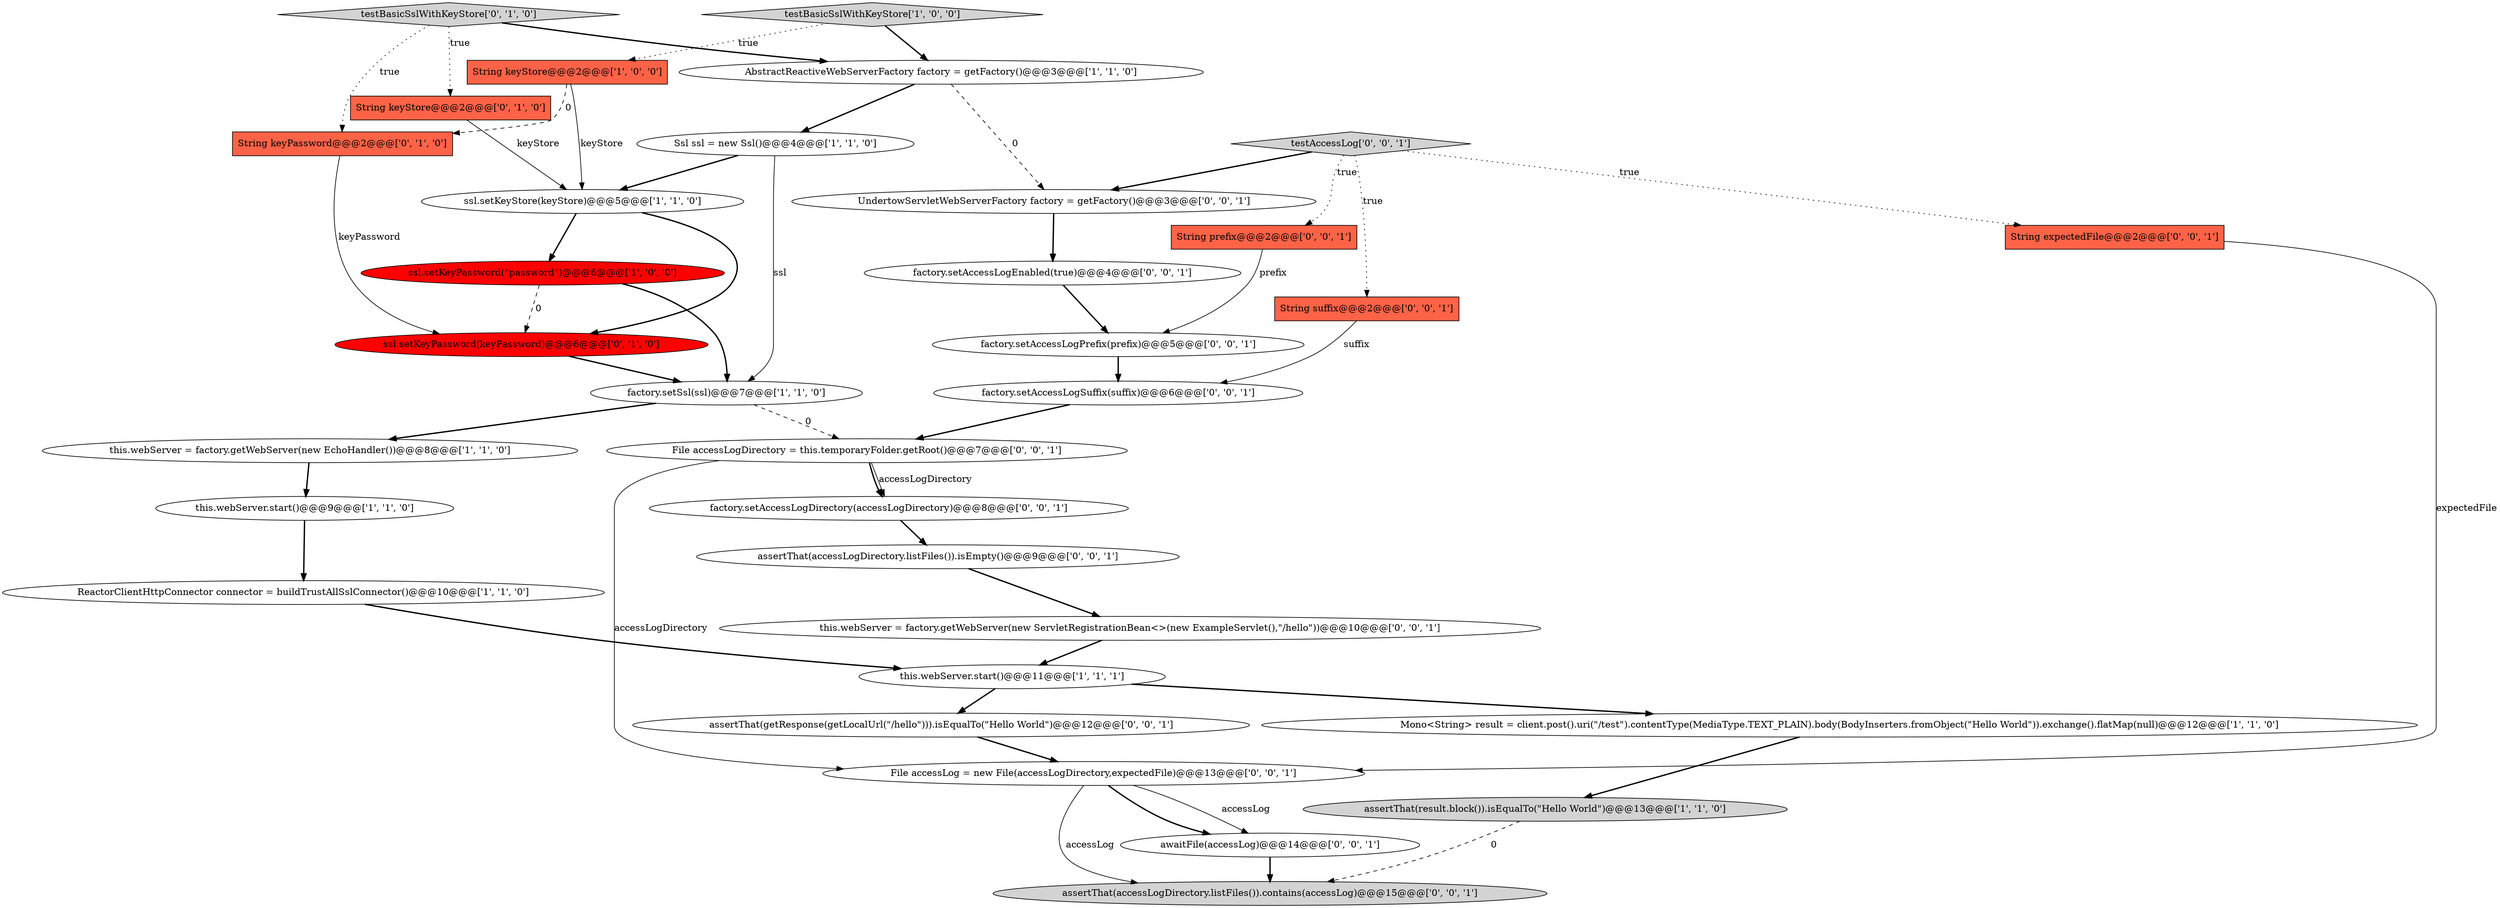 digraph {
16 [style = filled, label = "ssl.setKeyPassword(keyPassword)@@@6@@@['0', '1', '0']", fillcolor = red, shape = ellipse image = "AAA1AAABBB2BBB"];
21 [style = filled, label = "this.webServer = factory.getWebServer(new ServletRegistrationBean<>(new ExampleServlet(),\"/hello\"))@@@10@@@['0', '0', '1']", fillcolor = white, shape = ellipse image = "AAA0AAABBB3BBB"];
27 [style = filled, label = "factory.setAccessLogPrefix(prefix)@@@5@@@['0', '0', '1']", fillcolor = white, shape = ellipse image = "AAA0AAABBB3BBB"];
6 [style = filled, label = "this.webServer.start()@@@9@@@['1', '1', '0']", fillcolor = white, shape = ellipse image = "AAA0AAABBB1BBB"];
5 [style = filled, label = "Ssl ssl = new Ssl()@@@4@@@['1', '1', '0']", fillcolor = white, shape = ellipse image = "AAA0AAABBB1BBB"];
4 [style = filled, label = "testBasicSslWithKeyStore['1', '0', '0']", fillcolor = lightgray, shape = diamond image = "AAA0AAABBB1BBB"];
20 [style = filled, label = "factory.setAccessLogEnabled(true)@@@4@@@['0', '0', '1']", fillcolor = white, shape = ellipse image = "AAA0AAABBB3BBB"];
14 [style = filled, label = "String keyStore@@@2@@@['0', '1', '0']", fillcolor = tomato, shape = box image = "AAA0AAABBB2BBB"];
29 [style = filled, label = "String suffix@@@2@@@['0', '0', '1']", fillcolor = tomato, shape = box image = "AAA0AAABBB3BBB"];
11 [style = filled, label = "ssl.setKeyStore(keyStore)@@@5@@@['1', '1', '0']", fillcolor = white, shape = ellipse image = "AAA0AAABBB1BBB"];
2 [style = filled, label = "factory.setSsl(ssl)@@@7@@@['1', '1', '0']", fillcolor = white, shape = ellipse image = "AAA0AAABBB1BBB"];
32 [style = filled, label = "assertThat(getResponse(getLocalUrl(\"/hello\"))).isEqualTo(\"Hello World\")@@@12@@@['0', '0', '1']", fillcolor = white, shape = ellipse image = "AAA0AAABBB3BBB"];
28 [style = filled, label = "awaitFile(accessLog)@@@14@@@['0', '0', '1']", fillcolor = white, shape = ellipse image = "AAA0AAABBB3BBB"];
25 [style = filled, label = "File accessLogDirectory = this.temporaryFolder.getRoot()@@@7@@@['0', '0', '1']", fillcolor = white, shape = ellipse image = "AAA0AAABBB3BBB"];
24 [style = filled, label = "String prefix@@@2@@@['0', '0', '1']", fillcolor = tomato, shape = box image = "AAA0AAABBB3BBB"];
30 [style = filled, label = "assertThat(accessLogDirectory.listFiles()).isEmpty()@@@9@@@['0', '0', '1']", fillcolor = white, shape = ellipse image = "AAA0AAABBB3BBB"];
7 [style = filled, label = "this.webServer.start()@@@11@@@['1', '1', '1']", fillcolor = white, shape = ellipse image = "AAA0AAABBB1BBB"];
12 [style = filled, label = "this.webServer = factory.getWebServer(new EchoHandler())@@@8@@@['1', '1', '0']", fillcolor = white, shape = ellipse image = "AAA0AAABBB1BBB"];
9 [style = filled, label = "ReactorClientHttpConnector connector = buildTrustAllSslConnector()@@@10@@@['1', '1', '0']", fillcolor = white, shape = ellipse image = "AAA0AAABBB1BBB"];
23 [style = filled, label = "factory.setAccessLogSuffix(suffix)@@@6@@@['0', '0', '1']", fillcolor = white, shape = ellipse image = "AAA0AAABBB3BBB"];
1 [style = filled, label = "AbstractReactiveWebServerFactory factory = getFactory()@@@3@@@['1', '1', '0']", fillcolor = white, shape = ellipse image = "AAA0AAABBB1BBB"];
8 [style = filled, label = "ssl.setKeyPassword(\"password\")@@@6@@@['1', '0', '0']", fillcolor = red, shape = ellipse image = "AAA1AAABBB1BBB"];
19 [style = filled, label = "assertThat(accessLogDirectory.listFiles()).contains(accessLog)@@@15@@@['0', '0', '1']", fillcolor = lightgray, shape = ellipse image = "AAA0AAABBB3BBB"];
3 [style = filled, label = "Mono<String> result = client.post().uri(\"/test\").contentType(MediaType.TEXT_PLAIN).body(BodyInserters.fromObject(\"Hello World\")).exchange().flatMap(null)@@@12@@@['1', '1', '0']", fillcolor = white, shape = ellipse image = "AAA0AAABBB1BBB"];
15 [style = filled, label = "String keyPassword@@@2@@@['0', '1', '0']", fillcolor = tomato, shape = box image = "AAA1AAABBB2BBB"];
10 [style = filled, label = "String keyStore@@@2@@@['1', '0', '0']", fillcolor = tomato, shape = box image = "AAA1AAABBB1BBB"];
13 [style = filled, label = "testBasicSslWithKeyStore['0', '1', '0']", fillcolor = lightgray, shape = diamond image = "AAA0AAABBB2BBB"];
22 [style = filled, label = "UndertowServletWebServerFactory factory = getFactory()@@@3@@@['0', '0', '1']", fillcolor = white, shape = ellipse image = "AAA0AAABBB3BBB"];
17 [style = filled, label = "testAccessLog['0', '0', '1']", fillcolor = lightgray, shape = diamond image = "AAA0AAABBB3BBB"];
26 [style = filled, label = "factory.setAccessLogDirectory(accessLogDirectory)@@@8@@@['0', '0', '1']", fillcolor = white, shape = ellipse image = "AAA0AAABBB3BBB"];
18 [style = filled, label = "String expectedFile@@@2@@@['0', '0', '1']", fillcolor = tomato, shape = box image = "AAA0AAABBB3BBB"];
31 [style = filled, label = "File accessLog = new File(accessLogDirectory,expectedFile)@@@13@@@['0', '0', '1']", fillcolor = white, shape = ellipse image = "AAA0AAABBB3BBB"];
0 [style = filled, label = "assertThat(result.block()).isEqualTo(\"Hello World\")@@@13@@@['1', '1', '0']", fillcolor = lightgray, shape = ellipse image = "AAA0AAABBB1BBB"];
1->5 [style = bold, label=""];
18->31 [style = solid, label="expectedFile"];
24->27 [style = solid, label="prefix"];
11->16 [style = bold, label=""];
10->15 [style = dashed, label="0"];
23->25 [style = bold, label=""];
7->32 [style = bold, label=""];
8->16 [style = dashed, label="0"];
15->16 [style = solid, label="keyPassword"];
17->18 [style = dotted, label="true"];
4->10 [style = dotted, label="true"];
0->19 [style = dashed, label="0"];
31->19 [style = solid, label="accessLog"];
5->2 [style = solid, label="ssl"];
16->2 [style = bold, label=""];
9->7 [style = bold, label=""];
17->22 [style = bold, label=""];
12->6 [style = bold, label=""];
14->11 [style = solid, label="keyStore"];
7->3 [style = bold, label=""];
3->0 [style = bold, label=""];
2->12 [style = bold, label=""];
29->23 [style = solid, label="suffix"];
13->1 [style = bold, label=""];
20->27 [style = bold, label=""];
26->30 [style = bold, label=""];
1->22 [style = dashed, label="0"];
30->21 [style = bold, label=""];
8->2 [style = bold, label=""];
22->20 [style = bold, label=""];
25->26 [style = bold, label=""];
28->19 [style = bold, label=""];
2->25 [style = dashed, label="0"];
21->7 [style = bold, label=""];
11->8 [style = bold, label=""];
10->11 [style = solid, label="keyStore"];
27->23 [style = bold, label=""];
25->26 [style = solid, label="accessLogDirectory"];
31->28 [style = solid, label="accessLog"];
5->11 [style = bold, label=""];
4->1 [style = bold, label=""];
31->28 [style = bold, label=""];
13->15 [style = dotted, label="true"];
6->9 [style = bold, label=""];
17->29 [style = dotted, label="true"];
13->14 [style = dotted, label="true"];
25->31 [style = solid, label="accessLogDirectory"];
32->31 [style = bold, label=""];
17->24 [style = dotted, label="true"];
}
